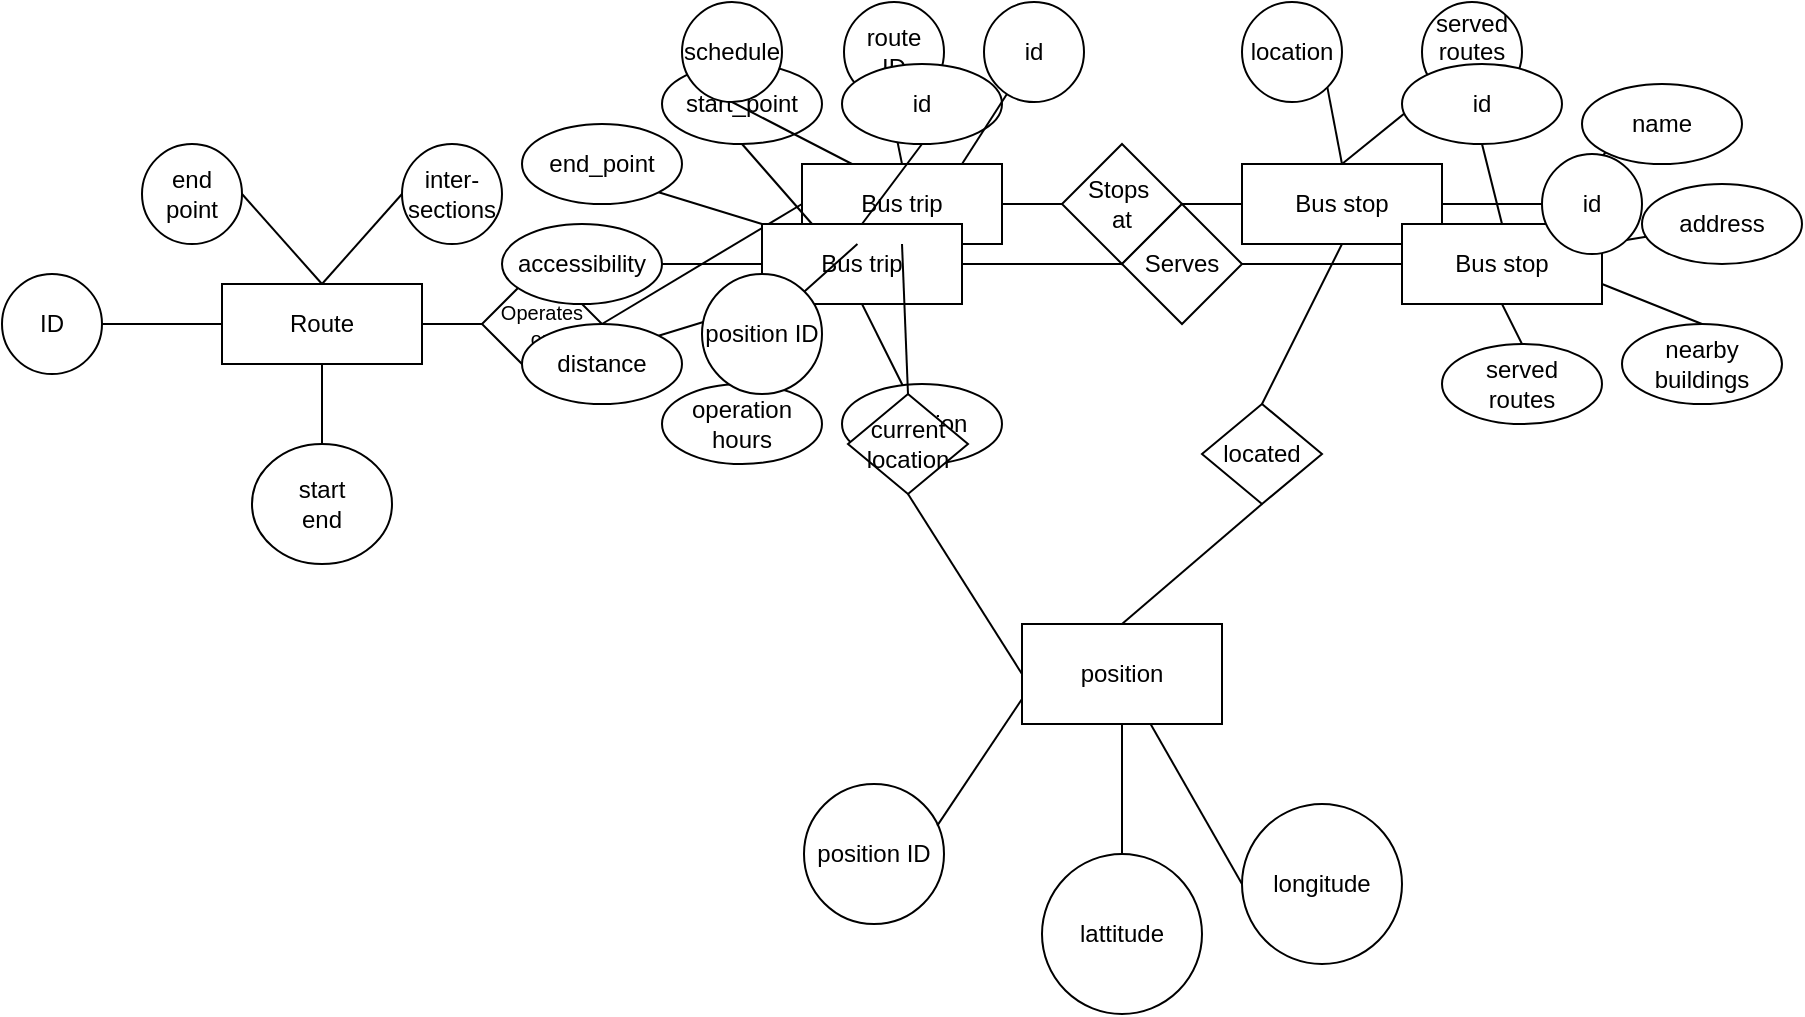 <mxfile version="24.1.0" type="device">
  <diagram name="Page-1" id="OgqWzHOYpkqpAx2CG4Mx">
    <mxGraphModel dx="1097" dy="578" grid="1" gridSize="10" guides="1" tooltips="1" connect="1" arrows="1" fold="1" page="1" pageScale="1" pageWidth="850" pageHeight="1100" math="0" shadow="0">
      <root>
        <mxCell id="0" />
        <mxCell id="1" parent="0" />
        <mxCell id="xIa3Vx79y7yh4UbGRc0e-11" style="edgeStyle=orthogonalEdgeStyle;rounded=0;orthogonalLoop=1;jettySize=auto;html=1;exitX=1;exitY=0.5;exitDx=0;exitDy=0;entryX=0;entryY=0.5;entryDx=0;entryDy=0;endArrow=none;endFill=0;" parent="1" source="xIa3Vx79y7yh4UbGRc0e-1" target="xIa3Vx79y7yh4UbGRc0e-10" edge="1">
          <mxGeometry relative="1" as="geometry" />
        </mxCell>
        <mxCell id="xIa3Vx79y7yh4UbGRc0e-1" value="Bus trip" style="rounded=0;whiteSpace=wrap;html=1;" parent="1" vertex="1">
          <mxGeometry x="260" y="90" width="100" height="40" as="geometry" />
        </mxCell>
        <mxCell id="xIa3Vx79y7yh4UbGRc0e-22" style="edgeStyle=orthogonalEdgeStyle;rounded=0;orthogonalLoop=1;jettySize=auto;html=1;exitX=1;exitY=0.5;exitDx=0;exitDy=0;entryX=0;entryY=0.5;entryDx=0;entryDy=0;endArrow=none;endFill=0;" parent="1" source="xIa3Vx79y7yh4UbGRc0e-4" target="xIa3Vx79y7yh4UbGRc0e-19" edge="1">
          <mxGeometry relative="1" as="geometry" />
        </mxCell>
        <mxCell id="xIa3Vx79y7yh4UbGRc0e-41" style="rounded=0;orthogonalLoop=1;jettySize=auto;html=1;exitX=0.5;exitY=0;exitDx=0;exitDy=0;entryX=1;entryY=0.5;entryDx=0;entryDy=0;endArrow=none;endFill=0;" parent="1" source="xIa3Vx79y7yh4UbGRc0e-4" target="xIa3Vx79y7yh4UbGRc0e-39" edge="1">
          <mxGeometry relative="1" as="geometry" />
        </mxCell>
        <mxCell id="xIa3Vx79y7yh4UbGRc0e-43" style="rounded=0;orthogonalLoop=1;jettySize=auto;html=1;exitX=0.5;exitY=0;exitDx=0;exitDy=0;entryX=0;entryY=0.5;entryDx=0;entryDy=0;endArrow=none;endFill=0;" parent="1" source="xIa3Vx79y7yh4UbGRc0e-4" target="xIa3Vx79y7yh4UbGRc0e-40" edge="1">
          <mxGeometry relative="1" as="geometry" />
        </mxCell>
        <mxCell id="xIa3Vx79y7yh4UbGRc0e-4" value="Route" style="rounded=0;whiteSpace=wrap;html=1;" parent="1" vertex="1">
          <mxGeometry x="-30" y="150" width="100" height="40" as="geometry" />
        </mxCell>
        <mxCell id="xIa3Vx79y7yh4UbGRc0e-52" style="rounded=0;orthogonalLoop=1;jettySize=auto;html=1;exitX=0.5;exitY=0;exitDx=0;exitDy=0;entryX=1;entryY=1;entryDx=0;entryDy=0;endArrow=none;endFill=0;" parent="1" source="xIa3Vx79y7yh4UbGRc0e-5" target="xIa3Vx79y7yh4UbGRc0e-50" edge="1">
          <mxGeometry relative="1" as="geometry" />
        </mxCell>
        <mxCell id="xIa3Vx79y7yh4UbGRc0e-53" style="rounded=0;orthogonalLoop=1;jettySize=auto;html=1;exitX=0.5;exitY=0;exitDx=0;exitDy=0;entryX=0;entryY=1;entryDx=0;entryDy=0;endArrow=none;endFill=0;" parent="1" source="xIa3Vx79y7yh4UbGRc0e-5" target="xIa3Vx79y7yh4UbGRc0e-51" edge="1">
          <mxGeometry relative="1" as="geometry" />
        </mxCell>
        <mxCell id="xIa3Vx79y7yh4UbGRc0e-5" value="Bus stop" style="rounded=0;whiteSpace=wrap;html=1;" parent="1" vertex="1">
          <mxGeometry x="480" y="90" width="100" height="40" as="geometry" />
        </mxCell>
        <mxCell id="xIa3Vx79y7yh4UbGRc0e-81" style="edgeStyle=orthogonalEdgeStyle;rounded=0;orthogonalLoop=1;jettySize=auto;html=1;exitX=1;exitY=0.5;exitDx=0;exitDy=0;entryX=0;entryY=0.5;entryDx=0;entryDy=0;endArrow=none;endFill=0;" parent="1" source="xIa3Vx79y7yh4UbGRc0e-10" target="xIa3Vx79y7yh4UbGRc0e-5" edge="1">
          <mxGeometry relative="1" as="geometry" />
        </mxCell>
        <mxCell id="xIa3Vx79y7yh4UbGRc0e-10" value="Stops&amp;nbsp;&lt;div&gt;at&lt;/div&gt;" style="rhombus;whiteSpace=wrap;html=1;" parent="1" vertex="1">
          <mxGeometry x="390" y="80" width="60" height="60" as="geometry" />
        </mxCell>
        <mxCell id="xIa3Vx79y7yh4UbGRc0e-23" style="rounded=0;orthogonalLoop=1;jettySize=auto;html=1;exitX=1;exitY=0.5;exitDx=0;exitDy=0;entryX=0;entryY=0.5;entryDx=0;entryDy=0;endArrow=none;endFill=0;" parent="1" source="xIa3Vx79y7yh4UbGRc0e-19" target="xIa3Vx79y7yh4UbGRc0e-1" edge="1">
          <mxGeometry relative="1" as="geometry" />
        </mxCell>
        <mxCell id="xIa3Vx79y7yh4UbGRc0e-19" value="&lt;font style=&quot;font-size: 10px;&quot;&gt;Operates&lt;/font&gt;&lt;div style=&quot;font-size: 10px;&quot;&gt;&lt;font style=&quot;font-size: 10px;&quot;&gt;on&lt;/font&gt;&lt;/div&gt;" style="rhombus;whiteSpace=wrap;html=1;" parent="1" vertex="1">
          <mxGeometry x="100" y="140" width="60" height="60" as="geometry" />
        </mxCell>
        <mxCell id="xIa3Vx79y7yh4UbGRc0e-39" value="end&lt;div&gt;point&lt;/div&gt;" style="ellipse;whiteSpace=wrap;html=1;" parent="1" vertex="1">
          <mxGeometry x="-70" y="80" width="50" height="50" as="geometry" />
        </mxCell>
        <mxCell id="xIa3Vx79y7yh4UbGRc0e-40" value="inter-&lt;div&gt;sections&lt;/div&gt;" style="ellipse;whiteSpace=wrap;html=1;" parent="1" vertex="1">
          <mxGeometry x="60" y="80" width="50" height="50" as="geometry" />
        </mxCell>
        <mxCell id="xIa3Vx79y7yh4UbGRc0e-45" value="route&lt;div&gt;ID&lt;/div&gt;" style="ellipse;whiteSpace=wrap;html=1;" parent="1" vertex="1">
          <mxGeometry x="281" y="9" width="50" height="50" as="geometry" />
        </mxCell>
        <mxCell id="xIa3Vx79y7yh4UbGRc0e-48" style="rounded=0;orthogonalLoop=1;jettySize=auto;html=1;exitX=0.5;exitY=0;exitDx=0;exitDy=0;entryX=0.453;entryY=0.993;entryDx=0;entryDy=0;entryPerimeter=0;endArrow=none;endFill=0;" parent="1" source="xIa3Vx79y7yh4UbGRc0e-1" target="xIa3Vx79y7yh4UbGRc0e-45" edge="1">
          <mxGeometry relative="1" as="geometry" />
        </mxCell>
        <mxCell id="xIa3Vx79y7yh4UbGRc0e-50" value="location" style="ellipse;whiteSpace=wrap;html=1;" parent="1" vertex="1">
          <mxGeometry x="480" y="9" width="50" height="50" as="geometry" />
        </mxCell>
        <mxCell id="xIa3Vx79y7yh4UbGRc0e-51" value="served&lt;div&gt;routes ID&lt;/div&gt;" style="ellipse;whiteSpace=wrap;html=1;" parent="1" vertex="1">
          <mxGeometry x="570" y="9" width="50" height="50" as="geometry" />
        </mxCell>
        <mxCell id="IcOZGdYZxW1Ww55h6HlO-5" style="edgeStyle=orthogonalEdgeStyle;rounded=0;orthogonalLoop=1;jettySize=auto;html=1;exitX=1;exitY=0.5;exitDx=0;exitDy=0;entryX=0;entryY=0.5;entryDx=0;entryDy=0;endArrow=none;endFill=0;" parent="1" source="IcOZGdYZxW1Ww55h6HlO-1" target="IcOZGdYZxW1Ww55h6HlO-4" edge="1">
          <mxGeometry relative="1" as="geometry" />
        </mxCell>
        <mxCell id="IcOZGdYZxW1Ww55h6HlO-14" style="rounded=0;orthogonalLoop=1;jettySize=auto;html=1;exitX=0.5;exitY=0;exitDx=0;exitDy=0;entryX=0.5;entryY=1;entryDx=0;entryDy=0;endArrow=none;endFill=0;" parent="1" source="IcOZGdYZxW1Ww55h6HlO-1" target="IcOZGdYZxW1Ww55h6HlO-7" edge="1">
          <mxGeometry relative="1" as="geometry" />
        </mxCell>
        <mxCell id="IcOZGdYZxW1Ww55h6HlO-15" style="rounded=0;orthogonalLoop=1;jettySize=auto;html=1;exitX=0.25;exitY=0;exitDx=0;exitDy=0;entryX=0.5;entryY=1;entryDx=0;entryDy=0;endArrow=none;endFill=0;" parent="1" source="IcOZGdYZxW1Ww55h6HlO-1" target="IcOZGdYZxW1Ww55h6HlO-8" edge="1">
          <mxGeometry relative="1" as="geometry" />
        </mxCell>
        <mxCell id="IcOZGdYZxW1Ww55h6HlO-16" style="rounded=0;orthogonalLoop=1;jettySize=auto;html=1;exitX=0;exitY=0;exitDx=0;exitDy=0;entryX=1;entryY=1;entryDx=0;entryDy=0;endArrow=none;endFill=0;" parent="1" source="IcOZGdYZxW1Ww55h6HlO-1" target="IcOZGdYZxW1Ww55h6HlO-9" edge="1">
          <mxGeometry relative="1" as="geometry" />
        </mxCell>
        <mxCell id="IcOZGdYZxW1Ww55h6HlO-17" style="edgeStyle=orthogonalEdgeStyle;rounded=0;orthogonalLoop=1;jettySize=auto;html=1;exitX=0;exitY=0.5;exitDx=0;exitDy=0;entryX=1;entryY=0.5;entryDx=0;entryDy=0;endArrow=none;endFill=0;" parent="1" source="IcOZGdYZxW1Ww55h6HlO-1" target="IcOZGdYZxW1Ww55h6HlO-10" edge="1">
          <mxGeometry relative="1" as="geometry" />
        </mxCell>
        <mxCell id="IcOZGdYZxW1Ww55h6HlO-18" style="rounded=0;orthogonalLoop=1;jettySize=auto;html=1;exitX=0;exitY=1;exitDx=0;exitDy=0;entryX=1;entryY=0;entryDx=0;entryDy=0;endArrow=none;endFill=0;" parent="1" source="IcOZGdYZxW1Ww55h6HlO-1" target="IcOZGdYZxW1Ww55h6HlO-11" edge="1">
          <mxGeometry relative="1" as="geometry" />
        </mxCell>
        <mxCell id="IcOZGdYZxW1Ww55h6HlO-19" style="rounded=0;orthogonalLoop=1;jettySize=auto;html=1;exitX=0.25;exitY=1;exitDx=0;exitDy=0;entryX=0.5;entryY=0;entryDx=0;entryDy=0;endArrow=none;endFill=0;" parent="1" source="IcOZGdYZxW1Ww55h6HlO-1" target="IcOZGdYZxW1Ww55h6HlO-12" edge="1">
          <mxGeometry relative="1" as="geometry" />
        </mxCell>
        <mxCell id="IcOZGdYZxW1Ww55h6HlO-20" style="rounded=0;orthogonalLoop=1;jettySize=auto;html=1;exitX=0.5;exitY=1;exitDx=0;exitDy=0;endArrow=none;endFill=0;" parent="1" source="IcOZGdYZxW1Ww55h6HlO-1" target="IcOZGdYZxW1Ww55h6HlO-13" edge="1">
          <mxGeometry relative="1" as="geometry" />
        </mxCell>
        <mxCell id="IcOZGdYZxW1Ww55h6HlO-1" value="Bus trip" style="rounded=0;whiteSpace=wrap;html=1;" parent="1" vertex="1">
          <mxGeometry x="240" y="120" width="100" height="40" as="geometry" />
        </mxCell>
        <mxCell id="IcOZGdYZxW1Ww55h6HlO-27" style="rounded=0;orthogonalLoop=1;jettySize=auto;html=1;exitX=0.5;exitY=0;exitDx=0;exitDy=0;entryX=0.5;entryY=1;entryDx=0;entryDy=0;endArrow=none;endFill=0;" parent="1" source="IcOZGdYZxW1Ww55h6HlO-2" target="IcOZGdYZxW1Ww55h6HlO-21" edge="1">
          <mxGeometry relative="1" as="geometry" />
        </mxCell>
        <mxCell id="IcOZGdYZxW1Ww55h6HlO-28" style="rounded=0;orthogonalLoop=1;jettySize=auto;html=1;exitX=0.75;exitY=0;exitDx=0;exitDy=0;entryX=0;entryY=1;entryDx=0;entryDy=0;endArrow=none;endFill=0;" parent="1" source="IcOZGdYZxW1Ww55h6HlO-2" target="IcOZGdYZxW1Ww55h6HlO-22" edge="1">
          <mxGeometry relative="1" as="geometry" />
        </mxCell>
        <mxCell id="IcOZGdYZxW1Ww55h6HlO-30" style="rounded=0;orthogonalLoop=1;jettySize=auto;html=1;exitX=1;exitY=0.25;exitDx=0;exitDy=0;endArrow=none;endFill=0;" parent="1" source="IcOZGdYZxW1Ww55h6HlO-2" target="IcOZGdYZxW1Ww55h6HlO-24" edge="1">
          <mxGeometry relative="1" as="geometry" />
        </mxCell>
        <mxCell id="IcOZGdYZxW1Ww55h6HlO-31" style="rounded=0;orthogonalLoop=1;jettySize=auto;html=1;exitX=1;exitY=0.75;exitDx=0;exitDy=0;entryX=0.5;entryY=0;entryDx=0;entryDy=0;endArrow=none;endFill=0;" parent="1" source="IcOZGdYZxW1Ww55h6HlO-2" target="IcOZGdYZxW1Ww55h6HlO-25" edge="1">
          <mxGeometry relative="1" as="geometry" />
        </mxCell>
        <mxCell id="IcOZGdYZxW1Ww55h6HlO-32" style="rounded=0;orthogonalLoop=1;jettySize=auto;html=1;exitX=0.5;exitY=1;exitDx=0;exitDy=0;entryX=0.5;entryY=0;entryDx=0;entryDy=0;endArrow=none;endFill=0;" parent="1" source="IcOZGdYZxW1Ww55h6HlO-2" target="IcOZGdYZxW1Ww55h6HlO-26" edge="1">
          <mxGeometry relative="1" as="geometry" />
        </mxCell>
        <mxCell id="9XaV_-jRwgUX_-iaE8U2-2" style="rounded=0;orthogonalLoop=1;jettySize=auto;html=1;exitX=0;exitY=0.5;exitDx=0;exitDy=0;entryX=1;entryY=0;entryDx=0;entryDy=0;endArrow=none;endFill=0;" edge="1" parent="1" source="IcOZGdYZxW1Ww55h6HlO-2" target="9XaV_-jRwgUX_-iaE8U2-1">
          <mxGeometry relative="1" as="geometry" />
        </mxCell>
        <mxCell id="IcOZGdYZxW1Ww55h6HlO-2" value="Bus stop" style="rounded=0;whiteSpace=wrap;html=1;" parent="1" vertex="1">
          <mxGeometry x="560" y="120" width="100" height="40" as="geometry" />
        </mxCell>
        <mxCell id="IcOZGdYZxW1Ww55h6HlO-6" style="edgeStyle=orthogonalEdgeStyle;rounded=0;orthogonalLoop=1;jettySize=auto;html=1;exitX=1;exitY=0.5;exitDx=0;exitDy=0;entryX=0;entryY=0.5;entryDx=0;entryDy=0;endArrow=none;endFill=0;" parent="1" source="IcOZGdYZxW1Ww55h6HlO-4" target="IcOZGdYZxW1Ww55h6HlO-2" edge="1">
          <mxGeometry relative="1" as="geometry" />
        </mxCell>
        <mxCell id="IcOZGdYZxW1Ww55h6HlO-4" value="Serves" style="rhombus;whiteSpace=wrap;html=1;" parent="1" vertex="1">
          <mxGeometry x="420" y="110" width="60" height="60" as="geometry" />
        </mxCell>
        <mxCell id="IcOZGdYZxW1Ww55h6HlO-7" value="id" style="ellipse;whiteSpace=wrap;html=1;" parent="1" vertex="1">
          <mxGeometry x="280" y="40" width="80" height="40" as="geometry" />
        </mxCell>
        <mxCell id="IcOZGdYZxW1Ww55h6HlO-8" value="start_point" style="ellipse;whiteSpace=wrap;html=1;" parent="1" vertex="1">
          <mxGeometry x="190" y="40" width="80" height="40" as="geometry" />
        </mxCell>
        <mxCell id="IcOZGdYZxW1Ww55h6HlO-9" value="end_point" style="ellipse;whiteSpace=wrap;html=1;" parent="1" vertex="1">
          <mxGeometry x="120" y="70" width="80" height="40" as="geometry" />
        </mxCell>
        <mxCell id="IcOZGdYZxW1Ww55h6HlO-10" value="accessibility" style="ellipse;whiteSpace=wrap;html=1;" parent="1" vertex="1">
          <mxGeometry x="110" y="120" width="80" height="40" as="geometry" />
        </mxCell>
        <mxCell id="IcOZGdYZxW1Ww55h6HlO-11" value="distance" style="ellipse;whiteSpace=wrap;html=1;" parent="1" vertex="1">
          <mxGeometry x="120" y="170" width="80" height="40" as="geometry" />
        </mxCell>
        <mxCell id="IcOZGdYZxW1Ww55h6HlO-12" value="operation&lt;div&gt;hours&lt;/div&gt;" style="ellipse;whiteSpace=wrap;html=1;" parent="1" vertex="1">
          <mxGeometry x="190" y="200" width="80" height="40" as="geometry" />
        </mxCell>
        <mxCell id="IcOZGdYZxW1Ww55h6HlO-13" value="direction" style="ellipse;whiteSpace=wrap;html=1;" parent="1" vertex="1">
          <mxGeometry x="280" y="200" width="80" height="40" as="geometry" />
        </mxCell>
        <mxCell id="IcOZGdYZxW1Ww55h6HlO-21" value="id" style="ellipse;whiteSpace=wrap;html=1;" parent="1" vertex="1">
          <mxGeometry x="560" y="40" width="80" height="40" as="geometry" />
        </mxCell>
        <mxCell id="IcOZGdYZxW1Ww55h6HlO-22" value="name" style="ellipse;whiteSpace=wrap;html=1;" parent="1" vertex="1">
          <mxGeometry x="650" y="50" width="80" height="40" as="geometry" />
        </mxCell>
        <mxCell id="IcOZGdYZxW1Ww55h6HlO-24" value="address" style="ellipse;whiteSpace=wrap;html=1;" parent="1" vertex="1">
          <mxGeometry x="680" y="100" width="80" height="40" as="geometry" />
        </mxCell>
        <mxCell id="IcOZGdYZxW1Ww55h6HlO-25" value="nearby&lt;div&gt;buildings&lt;/div&gt;" style="ellipse;whiteSpace=wrap;html=1;" parent="1" vertex="1">
          <mxGeometry x="670" y="170" width="80" height="40" as="geometry" />
        </mxCell>
        <mxCell id="IcOZGdYZxW1Ww55h6HlO-26" value="served&lt;div&gt;routes&lt;/div&gt;" style="ellipse;whiteSpace=wrap;html=1;" parent="1" vertex="1">
          <mxGeometry x="580" y="180" width="80" height="40" as="geometry" />
        </mxCell>
        <mxCell id="9XaV_-jRwgUX_-iaE8U2-9" style="rounded=0;orthogonalLoop=1;jettySize=auto;html=1;exitX=1;exitY=0.5;exitDx=0;exitDy=0;entryX=0;entryY=0;entryDx=0;entryDy=0;endArrow=none;endFill=0;" edge="1" parent="1" source="CsBHMBbAlAy_4IrJ7ULP-2" target="9XaV_-jRwgUX_-iaE8U2-6">
          <mxGeometry relative="1" as="geometry" />
        </mxCell>
        <mxCell id="QBGAywy0s2tyQeMW8puN-1" value="position" style="html=1;dashed=0;whiteSpace=wrap;" vertex="1" parent="1">
          <mxGeometry x="370" y="320" width="100" height="50" as="geometry" />
        </mxCell>
        <mxCell id="QBGAywy0s2tyQeMW8puN-2" value="located" style="shape=rhombus;html=1;dashed=0;whiteSpace=wrap;perimeter=rhombusPerimeter;" vertex="1" parent="1">
          <mxGeometry x="460" y="210" width="60" height="50" as="geometry" />
        </mxCell>
        <mxCell id="QBGAywy0s2tyQeMW8puN-3" value="" style="endArrow=none;html=1;rounded=0;entryX=0.5;entryY=1;entryDx=0;entryDy=0;exitX=0.5;exitY=0;exitDx=0;exitDy=0;" edge="1" parent="1" source="QBGAywy0s2tyQeMW8puN-2" target="xIa3Vx79y7yh4UbGRc0e-5">
          <mxGeometry relative="1" as="geometry">
            <mxPoint x="480" y="300" as="sourcePoint" />
            <mxPoint x="640" y="300" as="targetPoint" />
          </mxGeometry>
        </mxCell>
        <mxCell id="QBGAywy0s2tyQeMW8puN-4" value="" style="endArrow=none;html=1;rounded=0;exitX=0.5;exitY=0;exitDx=0;exitDy=0;entryX=0.5;entryY=1;entryDx=0;entryDy=0;" edge="1" parent="1" source="QBGAywy0s2tyQeMW8puN-1" target="QBGAywy0s2tyQeMW8puN-2">
          <mxGeometry relative="1" as="geometry">
            <mxPoint x="480" y="300" as="sourcePoint" />
            <mxPoint x="640" y="300" as="targetPoint" />
          </mxGeometry>
        </mxCell>
        <mxCell id="QBGAywy0s2tyQeMW8puN-8" value="longitude" style="ellipse;whiteSpace=wrap;html=1;dashed=0;" vertex="1" parent="1">
          <mxGeometry x="480" y="410" width="80" height="80" as="geometry" />
        </mxCell>
        <mxCell id="QBGAywy0s2tyQeMW8puN-10" value="lattitude" style="ellipse;whiteSpace=wrap;html=1;dashed=0;" vertex="1" parent="1">
          <mxGeometry x="380" y="435" width="80" height="80" as="geometry" />
        </mxCell>
        <mxCell id="QBGAywy0s2tyQeMW8puN-12" value="" style="endArrow=none;html=1;rounded=0;exitX=0.5;exitY=1;exitDx=0;exitDy=0;entryX=0.5;entryY=0;entryDx=0;entryDy=0;" edge="1" parent="1" source="xIa3Vx79y7yh4UbGRc0e-1" target="QBGAywy0s2tyQeMW8puN-15">
          <mxGeometry relative="1" as="geometry">
            <mxPoint x="290" y="300" as="sourcePoint" />
            <mxPoint x="305" y="190" as="targetPoint" />
          </mxGeometry>
        </mxCell>
        <mxCell id="QBGAywy0s2tyQeMW8puN-13" value="" style="endArrow=none;html=1;rounded=0;entryX=0;entryY=0.5;entryDx=0;entryDy=0;" edge="1" parent="1" source="QBGAywy0s2tyQeMW8puN-1" target="QBGAywy0s2tyQeMW8puN-8">
          <mxGeometry relative="1" as="geometry">
            <mxPoint x="480" y="300" as="sourcePoint" />
            <mxPoint x="640" y="300" as="targetPoint" />
          </mxGeometry>
        </mxCell>
        <mxCell id="QBGAywy0s2tyQeMW8puN-14" value="" style="endArrow=none;html=1;rounded=0;entryX=0.5;entryY=0;entryDx=0;entryDy=0;exitX=0.5;exitY=1;exitDx=0;exitDy=0;" edge="1" parent="1" source="QBGAywy0s2tyQeMW8puN-1" target="QBGAywy0s2tyQeMW8puN-10">
          <mxGeometry relative="1" as="geometry">
            <mxPoint x="480" y="355" as="sourcePoint" />
            <mxPoint x="545" y="355" as="targetPoint" />
          </mxGeometry>
        </mxCell>
        <mxCell id="QBGAywy0s2tyQeMW8puN-15" value="current location" style="shape=rhombus;html=1;dashed=0;whiteSpace=wrap;perimeter=rhombusPerimeter;" vertex="1" parent="1">
          <mxGeometry x="283" y="205" width="60" height="50" as="geometry" />
        </mxCell>
        <mxCell id="QBGAywy0s2tyQeMW8puN-16" value="" style="endArrow=none;html=1;rounded=0;exitX=0.5;exitY=1;exitDx=0;exitDy=0;entryX=0;entryY=0.5;entryDx=0;entryDy=0;" edge="1" parent="1" source="QBGAywy0s2tyQeMW8puN-15" target="QBGAywy0s2tyQeMW8puN-1">
          <mxGeometry relative="1" as="geometry">
            <mxPoint x="480" y="300" as="sourcePoint" />
            <mxPoint x="640" y="300" as="targetPoint" />
          </mxGeometry>
        </mxCell>
        <mxCell id="QBGAywy0s2tyQeMW8puN-18" value="schedule" style="ellipse;whiteSpace=wrap;html=1;" vertex="1" parent="1">
          <mxGeometry x="200" y="9" width="50" height="50" as="geometry" />
        </mxCell>
        <mxCell id="QBGAywy0s2tyQeMW8puN-19" value="" style="endArrow=none;html=1;rounded=0;entryX=0.25;entryY=0;entryDx=0;entryDy=0;exitX=0.5;exitY=1;exitDx=0;exitDy=0;" edge="1" parent="1" source="QBGAywy0s2tyQeMW8puN-18" target="xIa3Vx79y7yh4UbGRc0e-1">
          <mxGeometry relative="1" as="geometry">
            <mxPoint x="300" y="290" as="sourcePoint" />
            <mxPoint x="460" y="290" as="targetPoint" />
          </mxGeometry>
        </mxCell>
        <mxCell id="QBGAywy0s2tyQeMW8puN-21" value="id" style="ellipse;whiteSpace=wrap;html=1;" vertex="1" parent="1">
          <mxGeometry x="351" y="9" width="50" height="50" as="geometry" />
        </mxCell>
        <mxCell id="QBGAywy0s2tyQeMW8puN-22" value="" style="endArrow=none;html=1;rounded=0;" edge="1" parent="1" target="QBGAywy0s2tyQeMW8puN-21">
          <mxGeometry relative="1" as="geometry">
            <mxPoint x="340" y="90" as="sourcePoint" />
            <mxPoint x="460" y="290" as="targetPoint" />
          </mxGeometry>
        </mxCell>
        <mxCell id="QBGAywy0s2tyQeMW8puN-24" value="id" style="ellipse;whiteSpace=wrap;html=1;rounded=0;" vertex="1" parent="1">
          <mxGeometry x="630" y="85" width="50" height="50" as="geometry" />
        </mxCell>
        <mxCell id="QBGAywy0s2tyQeMW8puN-26" style="rounded=0;orthogonalLoop=1;jettySize=auto;html=1;exitX=1;exitY=0.5;exitDx=0;exitDy=0;entryX=0;entryY=0.5;entryDx=0;entryDy=0;endArrow=none;endFill=0;" edge="1" parent="1" source="xIa3Vx79y7yh4UbGRc0e-5" target="QBGAywy0s2tyQeMW8puN-24">
          <mxGeometry relative="1" as="geometry">
            <mxPoint x="540" y="100" as="sourcePoint" />
            <mxPoint x="567" y="62" as="targetPoint" />
          </mxGeometry>
        </mxCell>
        <mxCell id="QBGAywy0s2tyQeMW8puN-27" value="start&lt;div&gt;end&lt;/div&gt;" style="ellipse;whiteSpace=wrap;html=1;rounded=0;" vertex="1" parent="1">
          <mxGeometry x="-15" y="230" width="70" height="60" as="geometry" />
        </mxCell>
        <mxCell id="QBGAywy0s2tyQeMW8puN-29" value="" style="endArrow=none;html=1;rounded=0;exitX=0.5;exitY=1;exitDx=0;exitDy=0;entryX=0.5;entryY=0;entryDx=0;entryDy=0;" edge="1" parent="1" source="xIa3Vx79y7yh4UbGRc0e-4" target="QBGAywy0s2tyQeMW8puN-27">
          <mxGeometry relative="1" as="geometry">
            <mxPoint x="300" y="290" as="sourcePoint" />
            <mxPoint x="460" y="290" as="targetPoint" />
          </mxGeometry>
        </mxCell>
        <mxCell id="QBGAywy0s2tyQeMW8puN-30" value="ID" style="ellipse;whiteSpace=wrap;html=1;rounded=0;" vertex="1" parent="1">
          <mxGeometry x="-140" y="145" width="50" height="50" as="geometry" />
        </mxCell>
        <mxCell id="QBGAywy0s2tyQeMW8puN-32" value="" style="endArrow=none;html=1;rounded=0;exitX=0;exitY=0.5;exitDx=0;exitDy=0;entryX=1;entryY=0.5;entryDx=0;entryDy=0;" edge="1" parent="1" source="xIa3Vx79y7yh4UbGRc0e-4" target="QBGAywy0s2tyQeMW8puN-30">
          <mxGeometry relative="1" as="geometry">
            <mxPoint x="30" y="200" as="sourcePoint" />
            <mxPoint x="30" y="240" as="targetPoint" />
          </mxGeometry>
        </mxCell>
        <mxCell id="QBGAywy0s2tyQeMW8puN-33" value="position ID" style="ellipse;whiteSpace=wrap;html=1;dashed=0;" vertex="1" parent="1">
          <mxGeometry x="261" y="400" width="70" height="70" as="geometry" />
        </mxCell>
        <mxCell id="QBGAywy0s2tyQeMW8puN-35" value="" style="endArrow=none;html=1;rounded=0;entryX=0.952;entryY=0.297;entryDx=0;entryDy=0;exitX=0;exitY=0.75;exitDx=0;exitDy=0;entryPerimeter=0;" edge="1" parent="1" source="QBGAywy0s2tyQeMW8puN-1" target="QBGAywy0s2tyQeMW8puN-33">
          <mxGeometry relative="1" as="geometry">
            <mxPoint x="430" y="380" as="sourcePoint" />
            <mxPoint x="430" y="445" as="targetPoint" />
          </mxGeometry>
        </mxCell>
        <mxCell id="QBGAywy0s2tyQeMW8puN-36" value="position ID" style="ellipse;whiteSpace=wrap;html=1;dashed=0;" vertex="1" parent="1">
          <mxGeometry x="210" y="145" width="60" height="60" as="geometry" />
        </mxCell>
        <mxCell id="QBGAywy0s2tyQeMW8puN-37" value="" style="endArrow=none;html=1;rounded=0;exitX=1;exitY=0;exitDx=0;exitDy=0;" edge="1" parent="1" source="QBGAywy0s2tyQeMW8puN-36" target="xIa3Vx79y7yh4UbGRc0e-1">
          <mxGeometry relative="1" as="geometry">
            <mxPoint x="260" y="290" as="sourcePoint" />
            <mxPoint x="420" y="290" as="targetPoint" />
          </mxGeometry>
        </mxCell>
      </root>
    </mxGraphModel>
  </diagram>
</mxfile>
